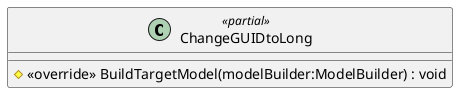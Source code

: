 @startuml
class ChangeGUIDtoLong <<partial>> {
    # <<override>> BuildTargetModel(modelBuilder:ModelBuilder) : void
}
@enduml
